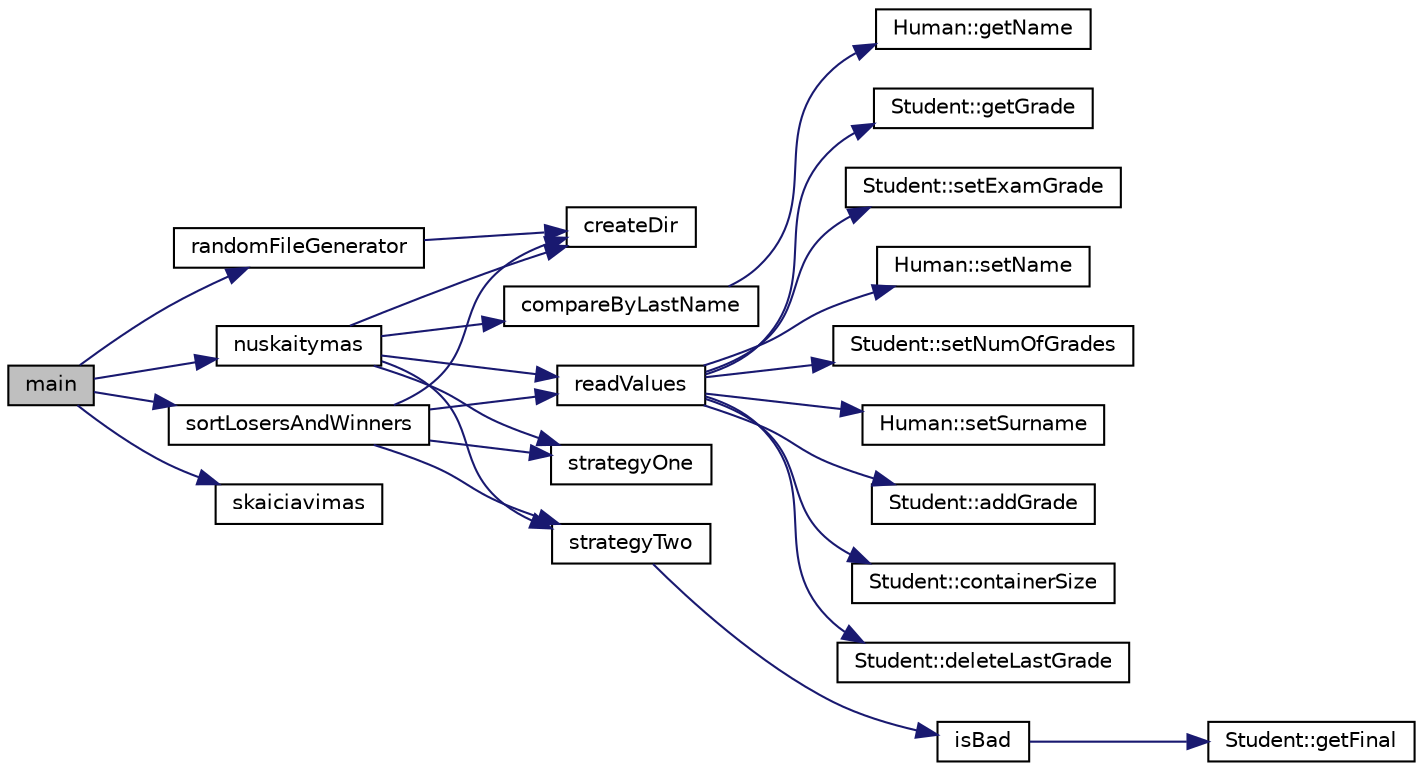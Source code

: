 digraph "main"
{
 // LATEX_PDF_SIZE
  edge [fontname="Helvetica",fontsize="10",labelfontname="Helvetica",labelfontsize="10"];
  node [fontname="Helvetica",fontsize="10",shape=record];
  rankdir="LR";
  Node1 [label="main",height=0.2,width=0.4,color="black", fillcolor="grey75", style="filled", fontcolor="black",tooltip=" "];
  Node1 -> Node2 [color="midnightblue",fontsize="10",style="solid"];
  Node2 [label="nuskaitymas",height=0.2,width=0.4,color="black", fillcolor="white", style="filled",URL="$nuskaitymas_8cpp.html#affdef2a117ad7e29cfecbfb69aea9f7f",tooltip=" "];
  Node2 -> Node3 [color="midnightblue",fontsize="10",style="solid"];
  Node3 [label="compareByLastName",height=0.2,width=0.4,color="black", fillcolor="white", style="filled",URL="$compare_by_last_name_8cpp.html#a0fc52405dd513e6101842599759e2893",tooltip=" "];
  Node3 -> Node4 [color="midnightblue",fontsize="10",style="solid"];
  Node4 [label="Human::getName",height=0.2,width=0.4,color="black", fillcolor="white", style="filled",URL="$class_human.html#abd2113cab509ec9309936f24fd51f35f",tooltip=" "];
  Node2 -> Node5 [color="midnightblue",fontsize="10",style="solid"];
  Node5 [label="createDir",height=0.2,width=0.4,color="black", fillcolor="white", style="filled",URL="$create_dir_8cpp.html#ac56e370a9e3ff7a105a834c666b5e843",tooltip=" "];
  Node2 -> Node6 [color="midnightblue",fontsize="10",style="solid"];
  Node6 [label="readValues",height=0.2,width=0.4,color="black", fillcolor="white", style="filled",URL="$read_values_8cpp.html#aa81b4618def639b4f3a9e8ceaf765f2d",tooltip=" "];
  Node6 -> Node7 [color="midnightblue",fontsize="10",style="solid"];
  Node7 [label="Student::addGrade",height=0.2,width=0.4,color="black", fillcolor="white", style="filled",URL="$class_student.html#ae793848e9adeb5414bc995b6a49337c3",tooltip=" "];
  Node6 -> Node8 [color="midnightblue",fontsize="10",style="solid"];
  Node8 [label="Student::containerSize",height=0.2,width=0.4,color="black", fillcolor="white", style="filled",URL="$class_student.html#af8f17cecdc32dc48794a5bc22dec0c73",tooltip=" "];
  Node6 -> Node9 [color="midnightblue",fontsize="10",style="solid"];
  Node9 [label="Student::deleteLastGrade",height=0.2,width=0.4,color="black", fillcolor="white", style="filled",URL="$class_student.html#a35bd75cb75b9bb6f691121be9e8e3cb3",tooltip=" "];
  Node6 -> Node10 [color="midnightblue",fontsize="10",style="solid"];
  Node10 [label="Student::getGrade",height=0.2,width=0.4,color="black", fillcolor="white", style="filled",URL="$class_student.html#a8dca8d440345a65b65da10319ecdf50b",tooltip=" "];
  Node6 -> Node11 [color="midnightblue",fontsize="10",style="solid"];
  Node11 [label="Student::setExamGrade",height=0.2,width=0.4,color="black", fillcolor="white", style="filled",URL="$class_student.html#a6772b925420e23cac72beb2636f54721",tooltip=" "];
  Node6 -> Node12 [color="midnightblue",fontsize="10",style="solid"];
  Node12 [label="Human::setName",height=0.2,width=0.4,color="black", fillcolor="white", style="filled",URL="$class_human.html#a2894077e70890ecb62593b1fe1a5f343",tooltip=" "];
  Node6 -> Node13 [color="midnightblue",fontsize="10",style="solid"];
  Node13 [label="Student::setNumOfGrades",height=0.2,width=0.4,color="black", fillcolor="white", style="filled",URL="$class_student.html#a224b9c491ef145aa5fd858201cffb815",tooltip=" "];
  Node6 -> Node14 [color="midnightblue",fontsize="10",style="solid"];
  Node14 [label="Human::setSurname",height=0.2,width=0.4,color="black", fillcolor="white", style="filled",URL="$class_human.html#a5e40bb614ae46f8ce8f3120251abc798",tooltip=" "];
  Node2 -> Node15 [color="midnightblue",fontsize="10",style="solid"];
  Node15 [label="strategyOne",height=0.2,width=0.4,color="black", fillcolor="white", style="filled",URL="$strategy_one_8cpp.html#aa35edc69399d34a42e818ec5b667aae3",tooltip=" "];
  Node2 -> Node16 [color="midnightblue",fontsize="10",style="solid"];
  Node16 [label="strategyTwo",height=0.2,width=0.4,color="black", fillcolor="white", style="filled",URL="$strategy_two_8cpp.html#a5786355d5de37ba8ae686f5d25512de3",tooltip=" "];
  Node16 -> Node17 [color="midnightblue",fontsize="10",style="solid"];
  Node17 [label="isBad",height=0.2,width=0.4,color="black", fillcolor="white", style="filled",URL="$is_bad_8cpp.html#af60fea22c9c69ab52d771ecc6ba93c48",tooltip=" "];
  Node17 -> Node18 [color="midnightblue",fontsize="10",style="solid"];
  Node18 [label="Student::getFinal",height=0.2,width=0.4,color="black", fillcolor="white", style="filled",URL="$class_student.html#a902444717ca3bdd2ac1c0b5f7015865d",tooltip=" "];
  Node1 -> Node19 [color="midnightblue",fontsize="10",style="solid"];
  Node19 [label="randomFileGenerator",height=0.2,width=0.4,color="black", fillcolor="white", style="filled",URL="$random_file_generator_8cpp.html#a9d5f0bf8203bb3dc8015f3d90bc78919",tooltip=" "];
  Node19 -> Node5 [color="midnightblue",fontsize="10",style="solid"];
  Node1 -> Node20 [color="midnightblue",fontsize="10",style="solid"];
  Node20 [label="skaiciavimas",height=0.2,width=0.4,color="black", fillcolor="white", style="filled",URL="$skaiciavimas_8cpp.html#ae0ab6ffe36b213fcc5af0bf34e29455b",tooltip=" "];
  Node1 -> Node21 [color="midnightblue",fontsize="10",style="solid"];
  Node21 [label="sortLosersAndWinners",height=0.2,width=0.4,color="black", fillcolor="white", style="filled",URL="$sort_losers_and_winners_8cpp.html#a0de3f53f04360366f9f8bba624062d9a",tooltip=" "];
  Node21 -> Node5 [color="midnightblue",fontsize="10",style="solid"];
  Node21 -> Node6 [color="midnightblue",fontsize="10",style="solid"];
  Node21 -> Node15 [color="midnightblue",fontsize="10",style="solid"];
  Node21 -> Node16 [color="midnightblue",fontsize="10",style="solid"];
}
